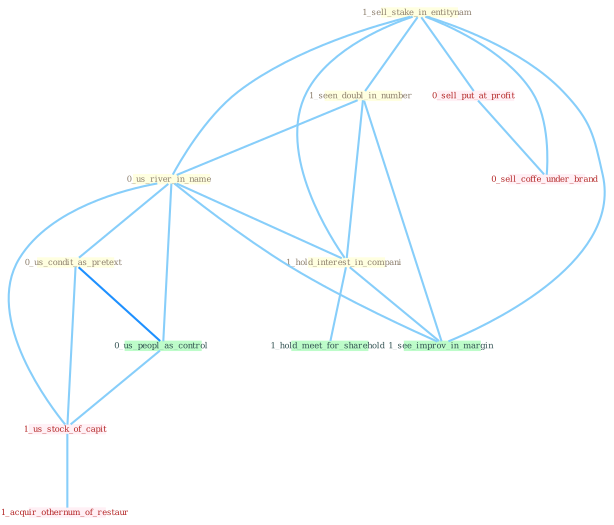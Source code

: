 Graph G{ 
    node
    [shape=polygon,style=filled,width=.5,height=.06,color="#BDFCC9",fixedsize=true,fontsize=4,
    fontcolor="#2f4f4f"];
    {node
    [color="#ffffe0", fontcolor="#8b7d6b"] "1_sell_stake_in_entitynam " "1_seen_doubl_in_number " "0_us_river_in_name " "0_us_condit_as_pretext " "1_hold_interest_in_compani "}
{node [color="#fff0f5", fontcolor="#b22222"] "0_sell_put_at_profit " "1_us_stock_of_capit " "0_sell_coffe_under_brand " "1_acquir_othernum_of_restaur "}
edge [color="#B0E2FF"];

	"1_sell_stake_in_entitynam " -- "1_seen_doubl_in_number " [w="1", color="#87cefa" ];
	"1_sell_stake_in_entitynam " -- "0_us_river_in_name " [w="1", color="#87cefa" ];
	"1_sell_stake_in_entitynam " -- "1_hold_interest_in_compani " [w="1", color="#87cefa" ];
	"1_sell_stake_in_entitynam " -- "0_sell_put_at_profit " [w="1", color="#87cefa" ];
	"1_sell_stake_in_entitynam " -- "1_see_improv_in_margin " [w="1", color="#87cefa" ];
	"1_sell_stake_in_entitynam " -- "0_sell_coffe_under_brand " [w="1", color="#87cefa" ];
	"1_seen_doubl_in_number " -- "0_us_river_in_name " [w="1", color="#87cefa" ];
	"1_seen_doubl_in_number " -- "1_hold_interest_in_compani " [w="1", color="#87cefa" ];
	"1_seen_doubl_in_number " -- "1_see_improv_in_margin " [w="1", color="#87cefa" ];
	"0_us_river_in_name " -- "0_us_condit_as_pretext " [w="1", color="#87cefa" ];
	"0_us_river_in_name " -- "1_hold_interest_in_compani " [w="1", color="#87cefa" ];
	"0_us_river_in_name " -- "0_us_peopl_as_control " [w="1", color="#87cefa" ];
	"0_us_river_in_name " -- "1_us_stock_of_capit " [w="1", color="#87cefa" ];
	"0_us_river_in_name " -- "1_see_improv_in_margin " [w="1", color="#87cefa" ];
	"0_us_condit_as_pretext " -- "0_us_peopl_as_control " [w="2", color="#1e90ff" , len=0.8];
	"0_us_condit_as_pretext " -- "1_us_stock_of_capit " [w="1", color="#87cefa" ];
	"1_hold_interest_in_compani " -- "1_see_improv_in_margin " [w="1", color="#87cefa" ];
	"1_hold_interest_in_compani " -- "1_hold_meet_for_sharehold " [w="1", color="#87cefa" ];
	"0_us_peopl_as_control " -- "1_us_stock_of_capit " [w="1", color="#87cefa" ];
	"0_sell_put_at_profit " -- "0_sell_coffe_under_brand " [w="1", color="#87cefa" ];
	"1_us_stock_of_capit " -- "1_acquir_othernum_of_restaur " [w="1", color="#87cefa" ];
}
